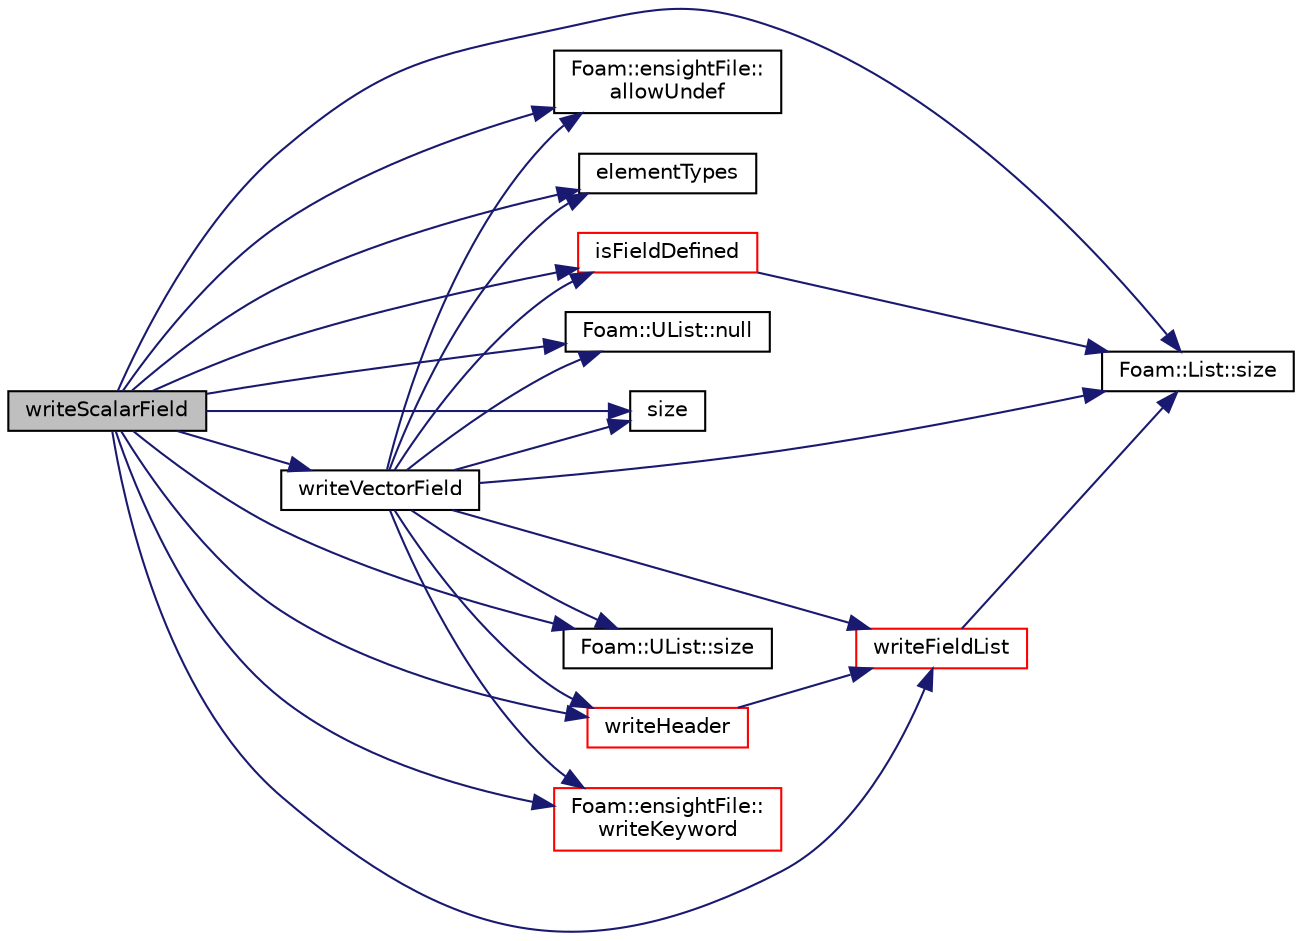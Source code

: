 digraph "writeScalarField"
{
  bgcolor="transparent";
  edge [fontname="Helvetica",fontsize="10",labelfontname="Helvetica",labelfontsize="10"];
  node [fontname="Helvetica",fontsize="10",shape=record];
  rankdir="LR";
  Node1 [label="writeScalarField",height=0.2,width=0.4,color="black", fillcolor="grey75", style="filled", fontcolor="black"];
  Node1 -> Node2 [color="midnightblue",fontsize="10",style="solid",fontname="Helvetica"];
  Node2 [label="Foam::ensightFile::\lallowUndef",height=0.2,width=0.4,color="black",URL="$a00652.html#a60ce45b89e15edce3a8eb3341b0fd8d8",tooltip="Return setting for whether &#39;undef&#39; values are allowed in results. "];
  Node1 -> Node3 [color="midnightblue",fontsize="10",style="solid",fontname="Helvetica"];
  Node3 [label="elementTypes",height=0.2,width=0.4,color="black",URL="$a00655.html#a49452f3cd90aee3287f008dfd115f428"];
  Node1 -> Node4 [color="midnightblue",fontsize="10",style="solid",fontname="Helvetica"];
  Node4 [label="isFieldDefined",height=0.2,width=0.4,color="red",URL="$a00655.html#aea2bad3c7d7e895009e5c1f7be72d360",tooltip="Check for fully defined fields. "];
  Node4 -> Node5 [color="midnightblue",fontsize="10",style="solid",fontname="Helvetica"];
  Node5 [label="Foam::List::size",height=0.2,width=0.4,color="black",URL="$a01397.html#a8a5f6fa29bd4b500caf186f60245b384",tooltip="Override size to be inconsistent with allocated storage. "];
  Node1 -> Node6 [color="midnightblue",fontsize="10",style="solid",fontname="Helvetica"];
  Node6 [label="Foam::UList::null",height=0.2,width=0.4,color="black",URL="$a02847.html#a2e7322c7c1635b690832e63c56dde258",tooltip="Return a null UList. "];
  Node1 -> Node5 [color="midnightblue",fontsize="10",style="solid",fontname="Helvetica"];
  Node1 -> Node7 [color="midnightblue",fontsize="10",style="solid",fontname="Helvetica"];
  Node7 [label="size",height=0.2,width=0.4,color="black",URL="$a00655.html#a65cea301e2d6033c43932d12d91c792f",tooltip="Number of elements in this part. "];
  Node1 -> Node8 [color="midnightblue",fontsize="10",style="solid",fontname="Helvetica"];
  Node8 [label="Foam::UList::size",height=0.2,width=0.4,color="black",URL="$a02847.html#a723361dc2020160f5492e8fe2d09fa44",tooltip="Return the number of elements in the UList. "];
  Node1 -> Node9 [color="midnightblue",fontsize="10",style="solid",fontname="Helvetica"];
  Node9 [label="writeFieldList",height=0.2,width=0.4,color="red",URL="$a00655.html#adf6d13809bc2a419083385da63a9b693",tooltip="Write a scalar field for idList. "];
  Node9 -> Node5 [color="midnightblue",fontsize="10",style="solid",fontname="Helvetica"];
  Node1 -> Node10 [color="midnightblue",fontsize="10",style="solid",fontname="Helvetica"];
  Node10 [label="writeHeader",height=0.2,width=0.4,color="red",URL="$a00655.html#a5e4c16bc9b9f5448a9959165bb2413fe",tooltip="Write the part header. "];
  Node10 -> Node9 [color="midnightblue",fontsize="10",style="solid",fontname="Helvetica"];
  Node1 -> Node11 [color="midnightblue",fontsize="10",style="solid",fontname="Helvetica"];
  Node11 [label="Foam::ensightFile::\lwriteKeyword",height=0.2,width=0.4,color="red",URL="$a00652.html#a4f9ed58c1a14216d9b4155e4b8792a19",tooltip="Write element keyword with trailing newline, optionally with undef. "];
  Node1 -> Node12 [color="midnightblue",fontsize="10",style="solid",fontname="Helvetica"];
  Node12 [label="writeVectorField",height=0.2,width=0.4,color="black",URL="$a00655.html#abb57fcdac84a89a406c3850598af0ad7",tooltip="Write vector field components. "];
  Node12 -> Node7 [color="midnightblue",fontsize="10",style="solid",fontname="Helvetica"];
  Node12 -> Node5 [color="midnightblue",fontsize="10",style="solid",fontname="Helvetica"];
  Node12 -> Node2 [color="midnightblue",fontsize="10",style="solid",fontname="Helvetica"];
  Node12 -> Node4 [color="midnightblue",fontsize="10",style="solid",fontname="Helvetica"];
  Node12 -> Node10 [color="midnightblue",fontsize="10",style="solid",fontname="Helvetica"];
  Node12 -> Node11 [color="midnightblue",fontsize="10",style="solid",fontname="Helvetica"];
  Node12 -> Node9 [color="midnightblue",fontsize="10",style="solid",fontname="Helvetica"];
  Node12 -> Node6 [color="midnightblue",fontsize="10",style="solid",fontname="Helvetica"];
  Node12 -> Node3 [color="midnightblue",fontsize="10",style="solid",fontname="Helvetica"];
  Node12 -> Node8 [color="midnightblue",fontsize="10",style="solid",fontname="Helvetica"];
}
